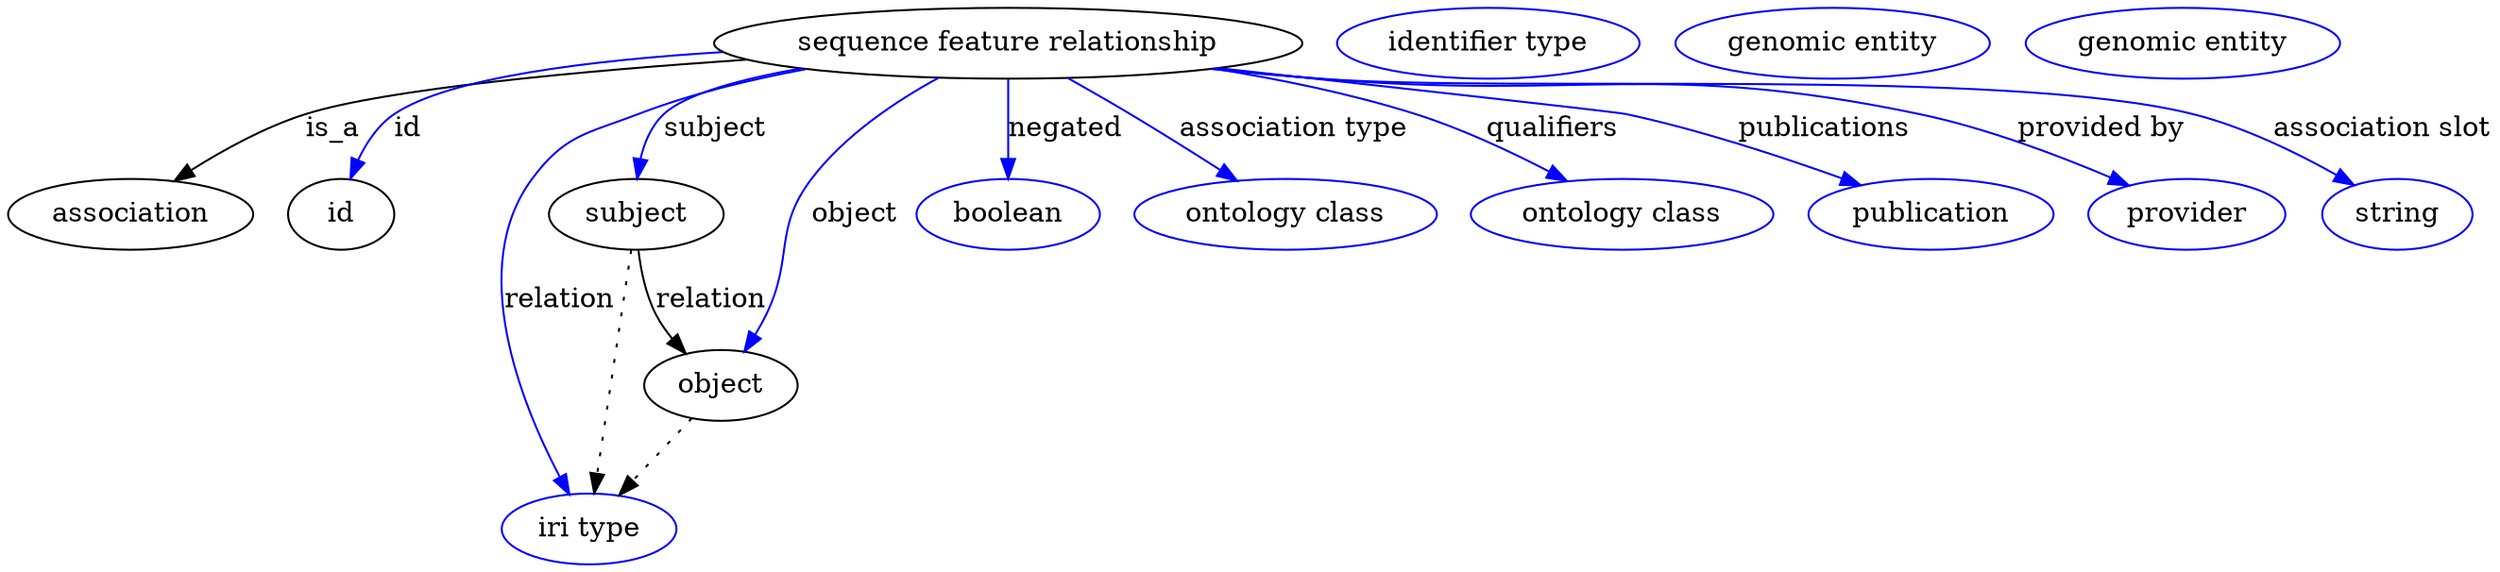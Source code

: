 digraph {
	graph [bb="0,0,1050.7,281"];
	node [label="\N"];
	"sequence feature relationship"	 [height=0.5,
		label="sequence feature relationship",
		pos="437.4,263",
		width=3.1453];
	association	 [height=0.5,
		pos="49.402,177",
		width=1.3723];
	"sequence feature relationship" -> association	 [label=is_a,
		lp="145.68,220",
		pos="e,71.092,193.3 334.72,255.39 261.56,249.11 170.04,239.25 133.85,227 114.69,220.52 95.144,209.3 79.687,199.12"];
	id	 [height=0.5,
		pos="143.4,177",
		width=0.75];
	"sequence feature relationship" -> id	 [color=blue,
		label=id,
		lp="179.85,220",
		pos="e,149.46,194.66 329.23,257.63 268.1,252.79 198.95,243.75 173.51,227 165.06,221.44 158.62,212.6 153.91,203.9",
		style=solid];
	subject	 [height=0.5,
		pos="276.4,177",
		width=0.97656];
	"sequence feature relationship" -> subject	 [color=blue,
		label=subject,
		lp="314.23,220",
		pos="e,278.37,195.06 358.37,250.05 330.65,244.1 303.89,236.29 293.75,227 287.46,221.24 283.45,213.09 280.89,205.03",
		style=solid];
	relation	 [color=blue,
		height=0.5,
		label="iri type",
		pos="256.4,18",
		width=0.9834];
	"sequence feature relationship" -> relation	 [color=blue,
		label=relation,
		lp="240.78,134",
		pos="e,247,35.476 356.56,250.31 331.54,244.85 304.29,237.29 280.4,227 256.85,216.86 246.28,216.56 232.4,195 202.59,148.68 225.71,81.424 \
242.65,44.586",
		style=solid];
	object	 [height=0.5,
		pos="316.4,91",
		width=0.88096];
	"sequence feature relationship" -> object	 [color=blue,
		label=object,
		lp="373.51,177",
		pos="e,325.12,108.39 409.5,245.53 392,233.3 370.18,215.51 356.19,195 338.23,168.67 345.29,156.57 333.4,127 332.16,123.92 330.79,120.73 \
329.38,117.58",
		style=solid];
	negated	 [color=blue,
		height=0.5,
		label=boolean,
		pos="437.4,177",
		width=1.0584];
	"sequence feature relationship" -> negated	 [color=blue,
		label=negated,
		lp="459.17,220",
		pos="e,437.4,195.21 437.4,244.76 437.4,233.36 437.4,218.43 437.4,205.49",
		style=solid];
	"association type"	 [color=blue,
		height=0.5,
		label="ontology class",
		pos="554.4,177",
		width=1.6931];
	"sequence feature relationship" -> "association type"	 [color=blue,
		label="association type",
		lp="548.31,220",
		pos="e,531.67,193.71 461.36,245.39 479.3,232.2 503.98,214.06 523.42,199.77",
		style=solid];
	qualifiers	 [color=blue,
		height=0.5,
		label="ontology class",
		pos="694.4,177",
		width=1.6931];
	"sequence feature relationship" -> qualifiers	 [color=blue,
		label=qualifiers,
		lp="654.45,220",
		pos="e,667.24,193.38 514.64,249.77 541.28,244.12 571.04,236.58 597.4,227 618.33,219.39 640.48,208.24 658.33,198.39",
		style=solid];
	publications	 [color=blue,
		height=0.5,
		label=publication,
		pos="823.4,177",
		width=1.3859];
	"sequence feature relationship" -> publications	 [color=blue,
		label=publications,
		lp="765.62,220",
		pos="e,790.84,190.82 520.77,250.79 534.02,248.85 547.59,246.87 560.4,245 615.51,236.97 630.37,240.49 684.4,227 717.64,218.7 754.04,205.45 \
781.25,194.67",
		style=solid];
	"provided by"	 [color=blue,
		height=0.5,
		label=provider,
		pos="931.4,177",
		width=1.1129];
	"sequence feature relationship" -> "provided by"	 [color=blue,
		label="provided by",
		lp="881.03,220",
		pos="e,904.19,190.39 518.35,250.32 532.35,248.36 546.78,246.5 560.4,245 668.05,233.15 697.79,250.97 803.4,227 835.38,219.74 869.91,205.87 \
895.04,194.57",
		style=solid];
	"association slot"	 [color=blue,
		height=0.5,
		label=string,
		pos="1020.4,177",
		width=0.8403];
	"sequence feature relationship" -> "association slot"	 [color=blue,
		label="association slot",
		lp="998.37,220",
		pos="e,999.5,190.4 517.32,250.18 531.64,248.2 546.44,246.37 560.4,245 639.68,237.22 841.28,246.94 918.4,227 944.12,220.35 971,206.86 \
990.71,195.57",
		style=solid];
	association_id	 [color=blue,
		height=0.5,
		label="identifier type",
		pos="628.4,263",
		width=1.652];
	subject -> relation	 [pos="e,258.67,36.027 274.11,158.76 270.64,131.21 264.04,78.735 259.95,46.223",
		style=dotted];
	subject -> object	 [label=relation,
		lp="312.78,134",
		pos="e,302.82,107.46 279.98,158.87 282.29,149.13 285.78,137.08 290.64,127 292.43,123.29 294.6,119.56 296.91,115.97"];
	"sequence feature relationship_subject"	 [color=blue,
		height=0.5,
		label="genomic entity",
		pos="768.4,263",
		width=1.7475];
	object -> relation	 [pos="e,270.17,34.752 302.79,74.435 295.09,65.075 285.33,53.191 276.74,42.745",
		style=dotted];
	"sequence feature relationship_object"	 [color=blue,
		height=0.5,
		label="genomic entity",
		pos="912.4,263",
		width=1.7475];
}

